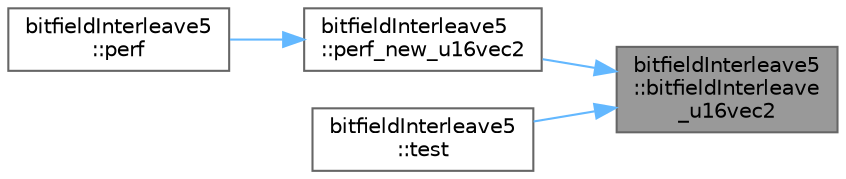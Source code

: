 digraph "bitfieldInterleave5::bitfieldInterleave_u16vec2"
{
 // LATEX_PDF_SIZE
  bgcolor="transparent";
  edge [fontname=Helvetica,fontsize=10,labelfontname=Helvetica,labelfontsize=10];
  node [fontname=Helvetica,fontsize=10,shape=box,height=0.2,width=0.4];
  rankdir="RL";
  Node1 [id="Node000001",label="bitfieldInterleave5\l::bitfieldInterleave\l_u16vec2",height=0.2,width=0.4,color="gray40", fillcolor="grey60", style="filled", fontcolor="black",tooltip=" "];
  Node1 -> Node2 [id="edge1_Node000001_Node000002",dir="back",color="steelblue1",style="solid",tooltip=" "];
  Node2 [id="Node000002",label="bitfieldInterleave5\l::perf_new_u16vec2",height=0.2,width=0.4,color="grey40", fillcolor="white", style="filled",URL="$namespacebitfield_interleave5.html#ac29e1e29dba2822fa43724efca28ae23",tooltip=" "];
  Node2 -> Node3 [id="edge2_Node000002_Node000003",dir="back",color="steelblue1",style="solid",tooltip=" "];
  Node3 [id="Node000003",label="bitfieldInterleave5\l::perf",height=0.2,width=0.4,color="grey40", fillcolor="white", style="filled",URL="$namespacebitfield_interleave5.html#a39a16f9387a6211d0a9cc895cfdc09e9",tooltip=" "];
  Node1 -> Node4 [id="edge3_Node000001_Node000004",dir="back",color="steelblue1",style="solid",tooltip=" "];
  Node4 [id="Node000004",label="bitfieldInterleave5\l::test",height=0.2,width=0.4,color="grey40", fillcolor="white", style="filled",URL="$namespacebitfield_interleave5.html#a40baff208c68046818c8df242b0c89bb",tooltip=" "];
}
